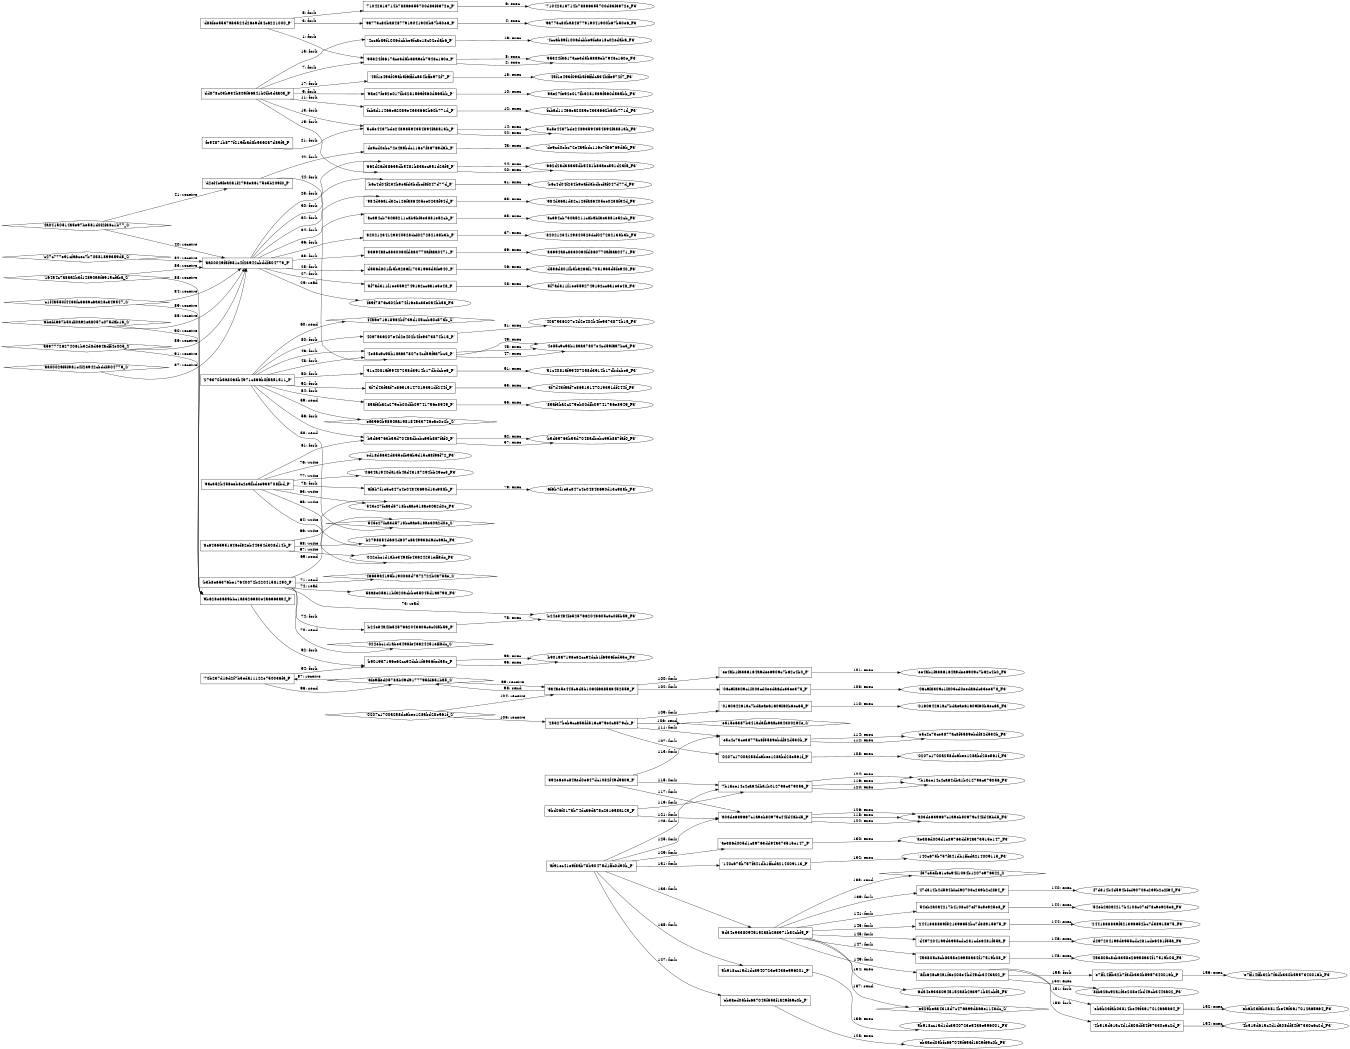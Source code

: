 digraph "D:\Learning\Paper\apt\基于CTI的攻击预警\Dataset\攻击图\ASGfromALLCTI\Online and Offline Threats Endanger Payment Card Data.dot" {
rankdir="LR"
size="9"
fixedsize="false"
splines="true"
nodesep=0.3
ranksep=0
fontsize=10
overlap="scalexy"
engine= "neato"
	"'d83fee5537a53524d26e9d34c6221000_P'" [node_type=Process shape=box]
	"'95324f3617ace3d5b68a9eb7943c160e_P'" [node_type=Process shape=box]
	"'d83fee5537a53524d26e9d34c6221000_P'" -> "'95324f3617ace3d5b68a9eb7943c160e_P'" [label="1: fork"]
	"'95324f3617ace3d5b68a9eb7943c160e_P'" [node_type=Process shape=box]
	"'95324f3617ace3d5b68a9eb7943c160e_F3'" [node_type=File shape=ellipse]
	"'95324f3617ace3d5b68a9eb7943c160e_P'" -> "'95324f3617ace3d5b68a9eb7943c160e_F3'" [label="2: exec"]
	"'d83fee5537a53524d26e9d34c6221000_P'" [node_type=Process shape=box]
	"'9a773c80ba84877919041900b67b50e6_P'" [node_type=Process shape=box]
	"'d83fee5537a53524d26e9d34c6221000_P'" -> "'9a773c80ba84877919041900b67b50e6_P'" [label="3: fork"]
	"'9a773c80ba84877919041900b67b50e6_P'" [node_type=Process shape=box]
	"'9a773c80ba84877919041900b67b50e6_F3'" [node_type=File shape=ellipse]
	"'9a773c80ba84877919041900b67b50e6_P'" -> "'9a773c80ba84877919041900b67b50e6_F3'" [label="4: exec"]
	"'d83fee5537a53524d26e9d34c6221000_P'" [node_type=Process shape=box]
	"'71042313714b788a6355700d83f3672e_P'" [node_type=Process shape=box]
	"'d83fee5537a53524d26e9d34c6221000_P'" -> "'71042313714b788a6355700d83f3672e_P'" [label="5: fork"]
	"'71042313714b788a6355700d83f3672e_P'" [node_type=Process shape=box]
	"'71042313714b788a6355700d83f3672e_F3'" [node_type=File shape=ellipse]
	"'71042313714b788a6355700d83f3672e_P'" -> "'71042313714b788a6355700d83f3672e_F3'" [label="6: exec"]
	"'dd878c03b934b809f66a41b0fb3daa0a_P'" [node_type=Process shape=box]
	"'95324f3617ace3d5b68a9eb7943c160e_P'" [node_type=Process shape=box]
	"'dd878c03b934b809f66a41b0fb3daa0a_P'" -> "'95324f3617ace3d5b68a9eb7943c160e_P'" [label="7: fork"]
	"'95324f3617ace3d5b68a9eb7943c160e_P'" [node_type=Process shape=box]
	"'95324f3617ace3d5b68a9eb7943c160e_F3'" [node_type=File shape=ellipse]
	"'95324f3617ace3d5b68a9eb7943c160e_P'" -> "'95324f3617ace3d5b68a9eb7943c160e_F3'" [label="8: exec"]
	"'dd878c03b934b809f66a41b0fb3daa0a_P'" [node_type=Process shape=box]
	"'9ae27fe92e017fb3281569f560d565bb_P'" [node_type=Process shape=box]
	"'dd878c03b934b809f66a41b0fb3daa0a_P'" -> "'9ae27fe92e017fb3281569f560d565bb_P'" [label="9: fork"]
	"'9ae27fe92e017fb3281569f560d565bb_P'" [node_type=Process shape=box]
	"'9ae27fe92e017fb3281569f560d565bb_F3'" [node_type=File shape=ellipse]
	"'9ae27fe92e017fb3281569f560d565bb_P'" -> "'9ae27fe92e017fb3281569f560d565bb_F3'" [label="10: exec"]
	"'dd878c03b934b809f66a41b0fb3daa0a_P'" [node_type=Process shape=box]
	"'fcbad11466ea2089e4333662b60b771d_P'" [node_type=Process shape=box]
	"'dd878c03b934b809f66a41b0fb3daa0a_P'" -> "'fcbad11466ea2089e4333662b60b771d_P'" [label="11: fork"]
	"'fcbad11466ea2089e4333662b60b771d_P'" [node_type=Process shape=box]
	"'fcbad11466ea2089e4333662b60b771d_F3'" [node_type=File shape=ellipse]
	"'fcbad11466ea2089e4333662b60b771d_P'" -> "'fcbad11466ea2089e4333662b60b771d_F3'" [label="12: exec"]
	"'dd878c03b934b809f66a41b0fb3daa0a_P'" [node_type=Process shape=box]
	"'5c5e4437bde24893594354894fa8813b_P'" [node_type=Process shape=box]
	"'dd878c03b934b809f66a41b0fb3daa0a_P'" -> "'5c5e4437bde24893594354894fa8813b_P'" [label="13: fork"]
	"'5c5e4437bde24893594354894fa8813b_P'" [node_type=Process shape=box]
	"'5c5e4437bde24893594354894fa8813b_F3'" [node_type=File shape=ellipse]
	"'5c5e4437bde24893594354894fa8813b_P'" -> "'5c5e4437bde24893594354894fa8813b_F3'" [label="14: exec"]
	"'dd878c03b934b809f66a41b0fb3daa0a_P'" [node_type=Process shape=box]
	"'4cc6b89f1006dcbbe9fcae18c02edab6_P'" [node_type=Process shape=box]
	"'dd878c03b934b809f66a41b0fb3daa0a_P'" -> "'4cc6b89f1006dcbbe9fcae18c02edab6_P'" [label="15: fork"]
	"'4cc6b89f1006dcbbe9fcae18c02edab6_P'" [node_type=Process shape=box]
	"'4cc6b89f1006dcbbe9fcae18c02edab6_F3'" [node_type=File shape=ellipse]
	"'4cc6b89f1006dcbbe9fcae18c02edab6_P'" -> "'4cc6b89f1006dcbbe9fcae18c02edab6_F3'" [label="16: exec"]
	"'dd878c03b934b809f66a41b0fb3daa0a_P'" [node_type=Process shape=box]
	"'45f1e493f09ab5f6ffdc534bffe972f7_P'" [node_type=Process shape=box]
	"'dd878c03b934b809f66a41b0fb3daa0a_P'" -> "'45f1e493f09ab5f6ffdc534bffe972f7_P'" [label="17: fork"]
	"'45f1e493f09ab5f6ffdc534bffe972f7_P'" [node_type=Process shape=box]
	"'45f1e493f09ab5f6ffdc534bffe972f7_F3'" [node_type=File shape=ellipse]
	"'45f1e493f09ab5f6ffdc534bffe972f7_P'" -> "'45f1e493f09ab5f6ffdc534bffe972f7_F3'" [label="18: exec"]
	"'dd878c03b934b809f66a41b0fb3daa0a_P'" [node_type=Process shape=box]
	"'662d2ad38635db5481b83aec551d23f5_P'" [node_type=Process shape=box]
	"'dd878c03b934b809f66a41b0fb3daa0a_P'" -> "'662d2ad38635db5481b83aec551d23f5_P'" [label="19: fork"]
	"'662d2ad38635db5481b83aec551d23f5_P'" [node_type=Process shape=box]
	"'662d2ad38635db5481b83aec551d23f5_F3'" [node_type=File shape=ellipse]
	"'662d2ad38635db5481b83aec551d23f5_P'" -> "'662d2ad38635db5481b83aec551d23f5_F3'" [label="20: exec"]
	"'fe94871b877f219fbad8b5362a7d89f5_P'" [node_type=Process shape=box]
	"'5c5e4437bde24893594354894fa8813b_P'" [node_type=Process shape=box]
	"'fe94871b877f219fbad8b5362a7d89f5_P'" -> "'5c5e4437bde24893594354894fa8813b_P'" [label="21: fork"]
	"'5c5e4437bde24893594354894fa8813b_P'" [node_type=Process shape=box]
	"'5c5e4437bde24893594354894fa8813b_F3'" [node_type=File shape=ellipse]
	"'5c5e4437bde24893594354894fa8813b_P'" -> "'5c5e4437bde24893594354894fa8813b_F3'" [label="22: exec"]
	"'aa00029f5f981c4f23942cbddf504779_P'" [node_type=Process shape=box]
	"'662d2ad38635db5481b83aec551d23f5_P'" [node_type=Process shape=box]
	"'aa00029f5f981c4f23942cbddf504779_P'" -> "'662d2ad38635db5481b83aec551d23f5_P'" [label="23: fork"]
	"'662d2ad38635db5481b83aec551d23f5_P'" [node_type=Process shape=box]
	"'662d2ad38635db5481b83aec551d23f5_F3'" [node_type=File shape=ellipse]
	"'662d2ad38635db5481b83aec551d23f5_P'" -> "'662d2ad38635db5481b83aec551d23f5_F3'" [label="24: exec"]
	"'aa00029f5f981c4f23942cbddf504779_P'" [node_type=Process shape=box]
	"'d556d801fb5ba266f17051965d5fe940_P'" [node_type=Process shape=box]
	"'aa00029f5f981c4f23942cbddf504779_P'" -> "'d556d801fb5ba266f17051965d5fe940_P'" [label="25: fork"]
	"'d556d801fb5ba266f17051965d5fe940_P'" [node_type=Process shape=box]
	"'d556d801fb5ba266f17051965d5fe940_F3'" [node_type=File shape=ellipse]
	"'d556d801fb5ba266f17051965d5fe940_P'" -> "'d556d801fb5ba266f17051965d5fe940_F3'" [label="26: exec"]
	"'aa00029f5f981c4f23942cbddf504779_P'" [node_type=Process shape=box]
	"'5f7ad311f1ee5592749162cc6a1e3e48_P'" [node_type=Process shape=box]
	"'aa00029f5f981c4f23942cbddf504779_P'" -> "'5f7ad311f1ee5592749162cc6a1e3e48_P'" [label="27: fork"]
	"'5f7ad311f1ee5592749162cc6a1e3e48_P'" [node_type=Process shape=box]
	"'5f7ad311f1ee5592749162cc6a1e3e48_F3'" [node_type=File shape=ellipse]
	"'5f7ad311f1ee5592749162cc6a1e3e48_P'" -> "'5f7ad311f1ee5592749162cc6a1e3e48_F3'" [label="28: exec"]
	"'f39f7876c302b374f16e8c33e0a4bb5a_F3'" [node_type=file shape=ellipse]
	"'aa00029f5f981c4f23942cbddf504779_P'" [node_type=Process shape=box]
	"'aa00029f5f981c4f23942cbddf504779_P'" -> "'f39f7876c302b374f16e8c33e0a4bb5a_F3'" [label="29: read"]
	"'aa00029f5f981c4f23942cbddf504779_P'" [node_type=Process shape=box]
	"'b6c4d04f234b9eafd3bdbcf8f047d77d_P'" [node_type=Process shape=box]
	"'aa00029f5f981c4f23942cbddf504779_P'" -> "'b6c4d04f234b9eafd3bdbcf8f047d77d_P'" [label="30: fork"]
	"'b6c4d04f234b9eafd3bdbcf8f047d77d_P'" [node_type=Process shape=box]
	"'b6c4d04f234b9eafd3bdbcf8f047d77d_F3'" [node_type=File shape=ellipse]
	"'b6c4d04f234b9eafd3bdbcf8f047d77d_P'" -> "'b6c4d04f234b9eafd3bdbcf8f047d77d_F3'" [label="31: exec"]
	"'aa00029f5f981c4f23942cbddf504779_P'" [node_type=Process shape=box]
	"'984d36a1d32c126fa86405ee0238f94d_P'" [node_type=Process shape=box]
	"'aa00029f5f981c4f23942cbddf504779_P'" -> "'984d36a1d32c126fa86405ee0238f94d_P'" [label="32: fork"]
	"'984d36a1d32c126fa86405ee0238f94d_P'" [node_type=Process shape=box]
	"'984d36a1d32c126fa86405ee0238f94d_F3'" [node_type=File shape=ellipse]
	"'984d36a1d32c126fa86405ee0238f94d_P'" -> "'984d36a1d32c126fa86405ee0238f94d_F3'" [label="33: exec"]
	"'aa00029f5f981c4f23942cbddf504779_P'" [node_type=Process shape=box]
	"'8c394cb730a5211c8b9bf3e3881e52cb_P'" [node_type=Process shape=box]
	"'aa00029f5f981c4f23942cbddf504779_P'" -> "'8c394cb730a5211c8b9bf3e3881e52cb_P'" [label="34: fork"]
	"'8c394cb730a5211c8b9bf3e3881e52cb_P'" [node_type=Process shape=box]
	"'8c394cb730a5211c8b9bf3e3881e52cb_F3'" [node_type=File shape=ellipse]
	"'8c394cb730a5211c8b9bf3e3881e52cb_P'" -> "'8c394cb730a5211c8b9bf3e3881e52cb_F3'" [label="35: exec"]
	"'aa00029f5f981c4f23942cbddf504779_P'" [node_type=Process shape=box]
	"'82021234129840528dcf027282138b3b_P'" [node_type=Process shape=box]
	"'aa00029f5f981c4f23942cbddf504779_P'" -> "'82021234129840528dcf027282138b3b_P'" [label="36: fork"]
	"'82021234129840528dcf027282138b3b_P'" [node_type=Process shape=box]
	"'82021234129840528dcf027282138b3b_F3'" [node_type=File shape=ellipse]
	"'82021234129840528dcf027282138b3b_P'" -> "'82021234129840528dcf027282138b3b_F3'" [label="37: exec"]
	"'aa00029f5f981c4f23942cbddf504779_P'" [node_type=Process shape=box]
	"'83694a8c8830060fd860770afaaa0471_P'" [node_type=Process shape=box]
	"'aa00029f5f981c4f23942cbddf504779_P'" -> "'83694a8c8830060fd860770afaaa0471_P'" [label="38: fork"]
	"'83694a8c8830060fd860770afaaa0471_P'" [node_type=Process shape=box]
	"'83694a8c8830060fd860770afaaa0471_F3'" [node_type=File shape=ellipse]
	"'83694a8c8830060fd860770afaaa0471_P'" -> "'83694a8c8830060fd860770afaaa0471_F3'" [label="39: exec"]
	"'aa00029f5f981c4f23942cbddf504779_P'" [node_type=Process shape=box]
	"'4a04150514a5e97be581d0f2f38c1b77_S'" [node_type=Socket shape=diamond]
	"'4a04150514a5e97be581d0f2f38c1b77_S'" -> "'aa00029f5f981c4f23942cbddf504779_P'" [label="40: receive"]
	"'d2ef4c9fea081f2798e86175e5b209f0_P'" [node_type=Process shape=box]
	"'4a04150514a5e97be581d0f2f38c1b77_S'" [node_type=Socket shape=diamond]
	"'4a04150514a5e97be581d0f2f38c1b77_S'" -> "'d2ef4c9fea081f2798e86175e5b209f0_P'" [label="41: receive"]
	"'d2ef4c9fea081f2798e86175e5b209f0_P'" [node_type=Process shape=box]
	"'de9cd0ebc72e4a9bdc116e7f86769d6b_P'" [node_type=Process shape=box]
	"'d2ef4c9fea081f2798e86175e5b209f0_P'" -> "'de9cd0ebc72e4a9bdc116e7f86769d6b_P'" [label="42: fork"]
	"'de9cd0ebc72e4a9bdc116e7f86769d6b_P'" [node_type=Process shape=box]
	"'de9cd0ebc72e4a9bdc116e7f86769d6b_F3'" [node_type=File shape=ellipse]
	"'de9cd0ebc72e4a9bdc116e7f86769d6b_P'" -> "'de9cd0ebc72e4a9bdc116e7f86769d6b_F3'" [label="43: exec"]
	"'d2ef4c9fea081f2798e86175e5b209f0_P'" [node_type=Process shape=box]
	"'4e85c9c98b18aa37807e4cd59faa7bc3_P'" [node_type=Process shape=box]
	"'d2ef4c9fea081f2798e86175e5b209f0_P'" -> "'4e85c9c98b18aa37807e4cd59faa7bc3_P'" [label="44: fork"]
	"'4e85c9c98b18aa37807e4cd59faa7bc3_P'" [node_type=Process shape=box]
	"'4e85c9c98b18aa37807e4cd59faa7bc3_F3'" [node_type=File shape=ellipse]
	"'4e85c9c98b18aa37807e4cd59faa7bc3_P'" -> "'4e85c9c98b18aa37807e4cd59faa7bc3_F3'" [label="45: exec"]
	"'279370b5a8068b4971c866b0f5a51511_P'" [node_type=Process shape=box]
	"'4e85c9c98b18aa37807e4cd59faa7bc3_P'" [node_type=Process shape=box]
	"'279370b5a8068b4971c866b0f5a51511_P'" -> "'4e85c9c98b18aa37807e4cd59faa7bc3_P'" [label="46: fork"]
	"'4e85c9c98b18aa37807e4cd59faa7bc3_P'" [node_type=Process shape=box]
	"'4e85c9c98b18aa37807e4cd59faa7bc3_F3'" [node_type=File shape=ellipse]
	"'4e85c9c98b18aa37807e4cd59faa7bc3_P'" -> "'4e85c9c98b18aa37807e4cd59faa7bc3_F3'" [label="47: exec"]
	"'279370b5a8068b4971c866b0f5a51511_P'" [node_type=Process shape=box]
	"'4e85c9c98b18aa37807e4cd59faa7bc3_P'" [node_type=Process shape=box]
	"'279370b5a8068b4971c866b0f5a51511_P'" -> "'4e85c9c98b18aa37807e4cd59faa7bc3_P'" [label="48: fork"]
	"'4e85c9c98b18aa37807e4cd59faa7bc3_P'" [node_type=Process shape=box]
	"'4e85c9c98b18aa37807e4cd59faa7bc3_F3'" [node_type=File shape=ellipse]
	"'4e85c9c98b18aa37807e4cd59faa7bc3_P'" -> "'4e85c9c98b18aa37807e4cd59faa7bc3_F3'" [label="49: exec"]
	"'279370b5a8068b4971c866b0f5a51511_P'" [node_type=Process shape=box]
	"'51c4081af99407258d3914b17dbdcbe6_P'" [node_type=Process shape=box]
	"'279370b5a8068b4971c866b0f5a51511_P'" -> "'51c4081af99407258d3914b17dbdcbe6_P'" [label="50: fork"]
	"'51c4081af99407258d3914b17dbdcbe6_P'" [node_type=Process shape=box]
	"'51c4081af99407258d3914b17dbdcbe6_F3'" [node_type=File shape=ellipse]
	"'51c4081af99407258d3914b17dbdcbe6_P'" -> "'51c4081af99407258d3914b17dbdcbe6_F3'" [label="51: exec"]
	"'279370b5a8068b4971c866b0f5a51511_P'" [node_type=Process shape=box]
	"'3f7d43f5af7e86515147019391df244f_P'" [node_type=Process shape=box]
	"'279370b5a8068b4971c866b0f5a51511_P'" -> "'3f7d43f5af7e86515147019391df244f_P'" [label="52: fork"]
	"'3f7d43f5af7e86515147019391df244f_P'" [node_type=Process shape=box]
	"'3f7d43f5af7e86515147019391df244f_F3'" [node_type=File shape=ellipse]
	"'3f7d43f5af7e86515147019391df244f_P'" -> "'3f7d43f5af7e86515147019391df244f_F3'" [label="53: exec"]
	"'279370b5a8068b4971c866b0f5a51511_P'" [node_type=Process shape=box]
	"'85af3ba2c279eb00dfb09741756e8949_P'" [node_type=Process shape=box]
	"'279370b5a8068b4971c866b0f5a51511_P'" -> "'85af3ba2c279eb00dfb09741756e8949_P'" [label="54: fork"]
	"'85af3ba2c279eb00dfb09741756e8949_P'" [node_type=Process shape=box]
	"'85af3ba2c279eb00dfb09741756e8949_F3'" [node_type=File shape=ellipse]
	"'85af3ba2c279eb00dfb09741756e8949_P'" -> "'85af3ba2c279eb00dfb09741756e8949_F3'" [label="55: exec"]
	"'279370b5a8068b4971c866b0f5a51511_P'" [node_type=Process shape=box]
	"'b5d65763b55d7048adbebc99b8a7faf0_P'" [node_type=Process shape=box]
	"'279370b5a8068b4971c866b0f5a51511_P'" -> "'b5d65763b55d7048adbebc99b8a7faf0_P'" [label="56: fork"]
	"'b5d65763b55d7048adbebc99b8a7faf0_P'" [node_type=Process shape=box]
	"'b5d65763b55d7048adbebc99b8a7faf0_F3'" [node_type=File shape=ellipse]
	"'b5d65763b55d7048adbebc99b8a7faf0_P'" -> "'b5d65763b55d7048adbebc99b8a7faf0_F3'" [label="57: exec"]
	"'543e27fca3d5718bcaae518ae30a2d0e_S'" [node_type=Socket shape=diamond]
	"'279370b5a8068b4971c866b0f5a51511_P'" [node_type=Process shape=box]
	"'279370b5a8068b4971c866b0f5a51511_P'" -> "'543e27fca3d5718bcaae518ae30a2d0e_S'" [label="58: send"]
	"'ea3960b9850aa198184533746eae0e2b_S'" [node_type=Socket shape=diamond]
	"'279370b5a8068b4971c866b0f5a51511_P'" [node_type=Process shape=box]
	"'279370b5a8068b4971c866b0f5a51511_P'" -> "'ea3960b9850aa198184533746eae0e2b_S'" [label="59: send"]
	"'f4a6e71618962bf739d105ccb60c573b_S'" [node_type=Socket shape=diamond]
	"'279370b5a8068b4971c866b0f5a51511_P'" [node_type=Process shape=box]
	"'279370b5a8068b4971c866b0f5a51511_P'" -> "'f4a6e71618962bf739d105ccb60c573b_S'" [label="60: send"]
	"'9ac352b456eeb8c2e9fbdee933708fbd_P'" [node_type=Process shape=box]
	"'b5d65763b55d7048adbebc99b8a7faf0_P'" [node_type=Process shape=box]
	"'9ac352b456eeb8c2e9fbdee933708fbd_P'" -> "'b5d65763b55d7048adbebc99b8a7faf0_P'" [label="61: fork"]
	"'b5d65763b55d7048adbebc99b8a7faf0_P'" [node_type=Process shape=box]
	"'b5d65763b55d7048adbebc99b8a7faf0_F3'" [node_type=File shape=ellipse]
	"'b5d65763b55d7048adbebc99b8a7faf0_P'" -> "'b5d65763b55d7048adbebc99b8a7faf0_F3'" [label="62: exec"]
	"'543e27fca3d5718bcaae518ae30a2d0e_F3'" [node_type=file shape=ellipse]
	"'9ac352b456eeb8c2e9fbdee933708fbd_P'" [node_type=Process shape=box]
	"'9ac352b456eeb8c2e9fbdee933708fbd_P'" -> "'543e27fca3d5718bcaae518ae30a2d0e_F3'" [label="63: write"]
	"'022ebc1d1abe3498fe43624251eff8dc_F3'" [node_type=file shape=ellipse]
	"'9ac352b456eeb8c2e9fbdee933708fbd_P'" [node_type=Process shape=box]
	"'9ac352b456eeb8c2e9fbdee933708fbd_P'" -> "'022ebc1d1abe3498fe43624251eff8dc_F3'" [label="64: write"]
	"'b2798854d664d607c8a49938d9dc89fc_F3'" [node_type=file shape=ellipse]
	"'9ac352b456eeb8c2e9fbdee933708fbd_P'" [node_type=Process shape=box]
	"'9ac352b456eeb8c2e9fbdee933708fbd_P'" -> "'b2798854d664d607c8a49938d9dc89fc_F3'" [label="65: write"]
	"'543e27fca3d5718bcaae518ae30a2d0e_F3'" [node_type=file shape=ellipse]
	"'8c64365951646ef82eb44654d308d14b_P'" [node_type=Process shape=box]
	"'8c64365951646ef82eb44654d308d14b_P'" -> "'543e27fca3d5718bcaae518ae30a2d0e_F3'" [label="66: write"]
	"'022ebc1d1abe3498fe43624251eff8dc_F3'" [node_type=file shape=ellipse]
	"'8c64365951646ef82eb44654d308d14b_P'" [node_type=Process shape=box]
	"'8c64365951646ef82eb44654d308d14b_P'" -> "'022ebc1d1abe3498fe43624251eff8dc_F3'" [label="67: write"]
	"'b2798854d664d607c8a49938d9dc89fc_F3'" [node_type=file shape=ellipse]
	"'8c64365951646ef82eb44654d308d14b_P'" [node_type=Process shape=box]
	"'8c64365951646ef82eb44654d308d14b_P'" -> "'b2798854d664d607c8a49938d9dc89fc_F3'" [label="68: write"]
	"'543e27fca3d5718bcaae518ae30a2d0e_S'" [node_type=Socket shape=diamond]
	"'b3b8e65376be17640072b22041581290_P'" [node_type=Process shape=box]
	"'b3b8e65376be17640072b22041581290_P'" -> "'543e27fca3d5718bcaae518ae30a2d0e_S'" [label="69: send"]
	"'022ebc1d1abe3498fe43624251eff8dc_S'" [node_type=Socket shape=diamond]
	"'b3b8e65376be17640072b22041581290_P'" [node_type=Process shape=box]
	"'b3b8e65376be17640072b22041581290_P'" -> "'022ebc1d1abe3498fe43624251eff8dc_S'" [label="70: send"]
	"'46639a4195b190038d7a72722b0a73ae_S'" [node_type=Socket shape=diamond]
	"'b3b8e65376be17640072b22041581290_P'" [node_type=Process shape=box]
	"'b3b8e65376be17640072b22041581290_P'" -> "'46639a4195b190038d7a72722b0a73ae_S'" [label="71: send"]
	"'58a8e05611bf3203cbbe35045d16a798_F3'" [node_type=file shape=ellipse]
	"'b3b8e65376be17640072b22041581290_P'" [node_type=Process shape=box]
	"'b3b8e65376be17640072b22041581290_P'" -> "'58a8e05611bf3203cbbe35045d16a798_F3'" [label="72: read"]
	"'b24e84a4fe5257662043605c3c0f5b59_F3'" [node_type=file shape=ellipse]
	"'b3b8e65376be17640072b22041581290_P'" [node_type=Process shape=box]
	"'b3b8e65376be17640072b22041581290_P'" -> "'b24e84a4fe5257662043605c3c0f5b59_F3'" [label="73: read"]
	"'b3b8e65376be17640072b22041581290_P'" [node_type=Process shape=box]
	"'b24e84a4fe5257662043605c3c0f5b59_P'" [node_type=Process shape=box]
	"'b3b8e65376be17640072b22041581290_P'" -> "'b24e84a4fe5257662043605c3c0f5b59_P'" [label="74: fork"]
	"'b24e84a4fe5257662043605c3c0f5b59_P'" [node_type=Process shape=box]
	"'b24e84a4fe5257662043605c3c0f5b59_F3'" [node_type=File shape=ellipse]
	"'b24e84a4fe5257662043605c3c0f5b59_P'" -> "'b24e84a4fe5257662043605c3c0f5b59_F3'" [label="75: exec"]
	"'ed18d5632d355efb96b9d15c68f96f72_F3'" [node_type=file shape=ellipse]
	"'9ac352b456eeb8c2e9fbdee933708fbd_P'" [node_type=Process shape=box]
	"'9ac352b456eeb8c2e9fbdee933708fbd_P'" -> "'ed18d5632d355efb96b9d15c68f96f72_F3'" [label="76: write"]
	"'0634a1940da13b4ad43187294bb29ec3_F3'" [node_type=file shape=ellipse]
	"'9ac352b456eeb8c2e9fbdee933708fbd_P'" [node_type=Process shape=box]
	"'9ac352b456eeb8c2e9fbdee933708fbd_P'" -> "'0634a1940da13b4ad43187294bb29ec3_F3'" [label="77: write"]
	"'9ac352b456eeb8c2e9fbdee933708fbd_P'" [node_type=Process shape=box]
	"'6f6b7f1e5c347c4e04843690d13c988b_P'" [node_type=Process shape=box]
	"'9ac352b456eeb8c2e9fbdee933708fbd_P'" -> "'6f6b7f1e5c347c4e04843690d13c988b_P'" [label="78: fork"]
	"'6f6b7f1e5c347c4e04843690d13c988b_P'" [node_type=Process shape=box]
	"'6f6b7f1e5c347c4e04843690d13c988b_F3'" [node_type=File shape=ellipse]
	"'6f6b7f1e5c347c4e04843690d13c988b_P'" -> "'6f6b7f1e5c347c4e04843690d13c988b_F3'" [label="79: exec"]
	"'279370b5a8068b4971c866b0f5a51511_P'" [node_type=Process shape=box]
	"'40a7536207e4d2e402b4fe9373874b15_P'" [node_type=Process shape=box]
	"'279370b5a8068b4971c866b0f5a51511_P'" -> "'40a7536207e4d2e402b4fe9373874b15_P'" [label="80: fork"]
	"'40a7536207e4d2e402b4fe9373874b15_P'" [node_type=Process shape=box]
	"'40a7536207e4d2e402b4fe9373874b15_F3'" [node_type=File shape=ellipse]
	"'40a7536207e4d2e402b4fe9373874b15_P'" -> "'40a7536207e4d2e402b4fe9373874b15_F3'" [label="81: exec"]
	"'aa00029f5f981c4f23942cbddf504779_P'" [node_type=Process shape=box]
	"'c27c777e91cfa6cec7b70581899359d5_S'" [node_type=Socket shape=diamond]
	"'c27c777e91cfa6cec7b70581899359d5_S'" -> "'aa00029f5f981c4f23942cbddf504779_P'" [label="82: receive"]
	"'aa00029f5f981c4f23942cbddf504779_P'" [node_type=Process shape=box]
	"'16454c7a8aa2b3f14890a9f6915cfaba_S'" [node_type=Socket shape=diamond]
	"'16454c7a8aa2b3f14890a9f6915cfaba_S'" -> "'aa00029f5f981c4f23942cbddf504779_P'" [label="83: receive"]
	"'aa00029f5f981c4f23942cbddf504779_P'" [node_type=Process shape=box]
	"'c1f4a550f4433fc3689c6a328ca49547_S'" [node_type=Socket shape=diamond]
	"'c1f4a550f4433fc3689c6a328ca49547_S'" -> "'aa00029f5f981c4f23942cbddf504779_P'" [label="84: receive"]
	"'aa00029f5f981c4f23942cbddf504779_P'" [node_type=Process shape=box]
	"'6befd667b50df0a92ea8057c075dab16_S'" [node_type=Socket shape=diamond]
	"'6befd667b50df0a92ea8057c075dab16_S'" -> "'aa00029f5f981c4f23942cbddf504779_P'" [label="85: receive"]
	"'aa00029f5f981c4f23942cbddf504779_P'" [node_type=Process shape=box]
	"'a5977726274061b32d8d664adff4e005_S'" [node_type=Socket shape=diamond]
	"'a5977726274061b32d8d664adff4e005_S'" -> "'aa00029f5f981c4f23942cbddf504779_P'" [label="86: receive"]
	"'aa00029f5f981c4f23942cbddf504779_P'" [node_type=Process shape=box]
	"'aa00029f5f981c4f23942cbddf504779_S'" [node_type=Socket shape=diamond]
	"'aa00029f5f981c4f23942cbddf504779_S'" -> "'aa00029f5f981c4f23942cbddf504779_P'" [label="87: receive"]
	"'9b628e8689bbc1a8326680e4a6663aa4_P'" [node_type=Process shape=box]
	"'16454c7a8aa2b3f14890a9f6915cfaba_S'" [node_type=Socket shape=diamond]
	"'16454c7a8aa2b3f14890a9f6915cfaba_S'" -> "'9b628e8689bbc1a8326680e4a6663aa4_P'" [label="88: receive"]
	"'9b628e8689bbc1a8326680e4a6663aa4_P'" [node_type=Process shape=box]
	"'c1f4a550f4433fc3689c6a328ca49547_S'" [node_type=Socket shape=diamond]
	"'c1f4a550f4433fc3689c6a328ca49547_S'" -> "'9b628e8689bbc1a8326680e4a6663aa4_P'" [label="89: receive"]
	"'9b628e8689bbc1a8326680e4a6663aa4_P'" [node_type=Process shape=box]
	"'6befd667b50df0a92ea8057c075dab16_S'" [node_type=Socket shape=diamond]
	"'6befd667b50df0a92ea8057c075dab16_S'" -> "'9b628e8689bbc1a8326680e4a6663aa4_P'" [label="90: receive"]
	"'9b628e8689bbc1a8326680e4a6663aa4_P'" [node_type=Process shape=box]
	"'a5977726274061b32d8d664adff4e005_S'" [node_type=Socket shape=diamond]
	"'a5977726274061b32d8d664adff4e005_S'" -> "'9b628e8689bbc1a8326680e4a6663aa4_P'" [label="91: receive"]
	"'9b628e8689bbc1a8326680e4a6663aa4_P'" [node_type=Process shape=box]
	"'b9019a7196e62cc94dcb1f6936fed55e_P'" [node_type=Process shape=box]
	"'9b628e8689bbc1a8326680e4a6663aa4_P'" -> "'b9019a7196e62cc94dcb1f6936fed55e_P'" [label="92: fork"]
	"'b9019a7196e62cc94dcb1f6936fed55e_P'" [node_type=Process shape=box]
	"'b9019a7196e62cc94dcb1f6936fed55e_F3'" [node_type=File shape=ellipse]
	"'b9019a7196e62cc94dcb1f6936fed55e_P'" -> "'b9019a7196e62cc94dcb1f6936fed55e_F3'" [label="93: exec"]
	"'70b237d16d2f7b5eda11122e750036f3_P'" [node_type=Process shape=box]
	"'b9019a7196e62cc94dcb1f6936fed55e_P'" [node_type=Process shape=box]
	"'70b237d16d2f7b5eda11122e750036f3_P'" -> "'b9019a7196e62cc94dcb1f6936fed55e_P'" [label="94: fork"]
	"'b9019a7196e62cc94dcb1f6936fed55e_P'" [node_type=Process shape=box]
	"'b9019a7196e62cc94dcb1f6936fed55e_F3'" [node_type=File shape=ellipse]
	"'b9019a7196e62cc94dcb1f6936fed55e_P'" -> "'b9019a7196e62cc94dcb1f6936fed55e_F3'" [label="95: exec"]
	"'6fe9ffed05788b09d9177795fd651ba5_S'" [node_type=Socket shape=diamond]
	"'70b237d16d2f7b5eda11122e750036f3_P'" [node_type=Process shape=box]
	"'70b237d16d2f7b5eda11122e750036f3_P'" -> "'6fe9ffed05788b09d9177795fd651ba5_S'" [label="96: send"]
	"'6fe9ffed05788b09d9177795fd651ba5_S'" -> "'70b237d16d2f7b5eda11122e750036f3_P'" [label="97: receive"]
	"'6fe9ffed05788b09d9177795fd651ba5_S'" [node_type=Socket shape=diamond]
	"'9a4ae5e445c6d8b1060f6a85a6452559_P'" [node_type=Process shape=box]
	"'9a4ae5e445c6d8b1060f6a85a6452559_P'" -> "'6fe9ffed05788b09d9177795fd651ba5_S'" [label="98: send"]
	"'6fe9ffed05788b09d9177795fd651ba5_S'" -> "'9a4ae5e445c6d8b1060f6a85a6452559_P'" [label="99: receive"]
	"'9a4ae5e445c6d8b1060f6a85a6452559_P'" [node_type=Process shape=box]
	"'ee4ab1fa366164a9dee6909c7b62c4b0_P'" [node_type=Process shape=box]
	"'9a4ae5e445c6d8b1060f6a85a6452559_P'" -> "'ee4ab1fa366164a9dee6909c7b62c4b0_P'" [label="100: fork"]
	"'ee4ab1fa366164a9dee6909c7b62c4b0_P'" [node_type=Process shape=box]
	"'ee4ab1fa366164a9dee6909c7b62c4b0_F3'" [node_type=File shape=ellipse]
	"'ee4ab1fa366164a9dee6909c7b62c4b0_P'" -> "'ee4ab1fa366164a9dee6909c7b62c4b0_F3'" [label="101: exec"]
	"'9a4ae5e445c6d8b1060f6a85a6452559_P'" [node_type=Process shape=box]
	"'06c9f8309c1f003cd0eeda6dc33ee378_P'" [node_type=Process shape=box]
	"'9a4ae5e445c6d8b1060f6a85a6452559_P'" -> "'06c9f8309c1f003cd0eeda6dc33ee378_P'" [label="102: fork"]
	"'06c9f8309c1f003cd0eeda6dc33ee378_P'" [node_type=Process shape=box]
	"'06c9f8309c1f003cd0eeda6dc33ee378_F3'" [node_type=File shape=ellipse]
	"'06c9f8309c1f003cd0eeda6dc33ee378_P'" -> "'06c9f8309c1f003cd0eeda6dc33ee378_F3'" [label="103: exec"]
	"'9a4ae5e445c6d8b1060f6a85a6452559_P'" [node_type=Process shape=box]
	"'0207c1700a258dc6bee128abd28e561f_S'" [node_type=Socket shape=diamond]
	"'0207c1700a258dc6bee128abd28e561f_S'" -> "'9a4ae5e445c6d8b1060f6a85a6452559_P'" [label="104: receive"]
	"'25327beb9cca53fd516c679e0ca579cb_P'" [node_type=Process shape=box]
	"'0207c1700a258dc6bee128abd28e561f_S'" [node_type=Socket shape=diamond]
	"'0207c1700a258dc6bee128abd28e561f_S'" -> "'25327beb9cca53fd516c679e0ca579cb_P'" [label="105: receive"]
	"'e315e6887b341ad3fb9aac3a4300264e_S'" [node_type=Socket shape=diamond]
	"'25327beb9cca53fd516c679e0ca579cb_P'" [node_type=Process shape=box]
	"'25327beb9cca53fd516c679e0ca579cb_P'" -> "'e315e6887b341ad3fb9aac3a4300264e_S'" [label="106: send"]
	"'25327beb9cca53fd516c679e0ca579cb_P'" [node_type=Process shape=box]
	"'0207c1700a258dc6bee128abd28e561f_P'" [node_type=Process shape=box]
	"'25327beb9cca53fd516c679e0ca579cb_P'" -> "'0207c1700a258dc6bee128abd28e561f_P'" [label="107: fork"]
	"'0207c1700a258dc6bee128abd28e561f_P'" [node_type=Process shape=box]
	"'0207c1700a258dc6bee128abd28e561f_F3'" [node_type=File shape=ellipse]
	"'0207c1700a258dc6bee128abd28e561f_P'" -> "'0207c1700a258dc6bee128abd28e561f_F3'" [label="108: exec"]
	"'25327beb9cca53fd516c679e0ca579cb_P'" [node_type=Process shape=box]
	"'016064261ac7bdaeae61609f60b6ec65_P'" [node_type=Process shape=box]
	"'25327beb9cca53fd516c679e0ca579cb_P'" -> "'016064261ac7bdaeae61609f60b6ec65_P'" [label="109: fork"]
	"'016064261ac7bdaeae61609f60b6ec65_P'" [node_type=Process shape=box]
	"'016064261ac7bdaeae61609f60b6ec65_F3'" [node_type=File shape=ellipse]
	"'016064261ac7bdaeae61609f60b6ec65_P'" -> "'016064261ac7bdaeae61609f60b6ec65_F3'" [label="110: exec"]
	"'25327beb9cca53fd516c679e0ca579cb_P'" [node_type=Process shape=box]
	"'e5c4c73ce3877ac8f5589ebdf82d530b_P'" [node_type=Process shape=box]
	"'25327beb9cca53fd516c679e0ca579cb_P'" -> "'e5c4c73ce3877ac8f5589ebdf82d530b_P'" [label="111: fork"]
	"'e5c4c73ce3877ac8f5589ebdf82d530b_P'" [node_type=Process shape=box]
	"'e5c4c73ce3877ac8f5589ebdf82d530b_F3'" [node_type=File shape=ellipse]
	"'e5c4c73ce3877ac8f5589ebdf82d530b_P'" -> "'e5c4c73ce3877ac8f5589ebdf82d530b_F3'" [label="112: exec"]
	"'392e6e0c84aed0e647dc1082f49d9a09_P'" [node_type=Process shape=box]
	"'e5c4c73ce3877ac8f5589ebdf82d530b_P'" [node_type=Process shape=box]
	"'392e6e0c84aed0e647dc1082f49d9a09_P'" -> "'e5c4c73ce3877ac8f5589ebdf82d530b_P'" [label="113: fork"]
	"'e5c4c73ce3877ac8f5589ebdf82d530b_P'" [node_type=Process shape=box]
	"'e5c4c73ce3877ac8f5589ebdf82d530b_F3'" [node_type=File shape=ellipse]
	"'e5c4c73ce3877ac8f5589ebdf82d530b_P'" -> "'e5c4c73ce3877ac8f5589ebdf82d530b_F3'" [label="114: exec"]
	"'392e6e0c84aed0e647dc1082f49d9a09_P'" [node_type=Process shape=box]
	"'7b1aee14c4ca64dba1b012796c379056_P'" [node_type=Process shape=box]
	"'392e6e0c84aed0e647dc1082f49d9a09_P'" -> "'7b1aee14c4ca64dba1b012796c379056_P'" [label="115: fork"]
	"'7b1aee14c4ca64dba1b012796c379056_P'" [node_type=Process shape=box]
	"'7b1aee14c4ca64dba1b012796c379056_F3'" [node_type=File shape=ellipse]
	"'7b1aee14c4ca64dba1b012796c379056_P'" -> "'7b1aee14c4ca64dba1b012796c379056_F3'" [label="116: exec"]
	"'392e6e0c84aed0e647dc1082f49d9a09_P'" [node_type=Process shape=box]
	"'a03de639667c1a9eb80979c44fd46bd5_P'" [node_type=Process shape=box]
	"'392e6e0c84aed0e647dc1082f49d9a09_P'" -> "'a03de639667c1a9eb80979c44fd46bd5_P'" [label="117: fork"]
	"'a03de639667c1a9eb80979c44fd46bd5_P'" [node_type=Process shape=box]
	"'a03de639667c1a9eb80979c44fd46bd5_F3'" [node_type=File shape=ellipse]
	"'a03de639667c1a9eb80979c44fd46bd5_P'" -> "'a03de639667c1a9eb80979c44fd46bd5_F3'" [label="118: exec"]
	"'9bd06f017ab74dca6da78c231658a125_P'" [node_type=Process shape=box]
	"'7b1aee14c4ca64dba1b012796c379056_P'" [node_type=Process shape=box]
	"'9bd06f017ab74dca6da78c231658a125_P'" -> "'7b1aee14c4ca64dba1b012796c379056_P'" [label="119: fork"]
	"'7b1aee14c4ca64dba1b012796c379056_P'" [node_type=Process shape=box]
	"'7b1aee14c4ca64dba1b012796c379056_F3'" [node_type=File shape=ellipse]
	"'7b1aee14c4ca64dba1b012796c379056_P'" -> "'7b1aee14c4ca64dba1b012796c379056_F3'" [label="120: exec"]
	"'9bd06f017ab74dca6da78c231658a125_P'" [node_type=Process shape=box]
	"'a03de639667c1a9eb80979c44fd46bd5_P'" [node_type=Process shape=box]
	"'9bd06f017ab74dca6da78c231658a125_P'" -> "'a03de639667c1a9eb80979c44fd46bd5_P'" [label="121: fork"]
	"'a03de639667c1a9eb80979c44fd46bd5_P'" [node_type=Process shape=box]
	"'a03de639667c1a9eb80979c44fd46bd5_F3'" [node_type=File shape=ellipse]
	"'a03de639667c1a9eb80979c44fd46bd5_P'" -> "'a03de639667c1a9eb80979c44fd46bd5_F3'" [label="122: exec"]
	"'af91ec41e9f8ab78b90475d1ffc0d90b_P'" [node_type=Process shape=box]
	"'7b1aee14c4ca64dba1b012796c379056_P'" [node_type=Process shape=box]
	"'af91ec41e9f8ab78b90475d1ffc0d90b_P'" -> "'7b1aee14c4ca64dba1b012796c379056_P'" [label="123: fork"]
	"'7b1aee14c4ca64dba1b012796c379056_P'" [node_type=Process shape=box]
	"'7b1aee14c4ca64dba1b012796c379056_F3'" [node_type=File shape=ellipse]
	"'7b1aee14c4ca64dba1b012796c379056_P'" -> "'7b1aee14c4ca64dba1b012796c379056_F3'" [label="124: exec"]
	"'af91ec41e9f8ab78b90475d1ffc0d90b_P'" [node_type=Process shape=box]
	"'a03de639667c1a9eb80979c44fd46bd5_P'" [node_type=Process shape=box]
	"'af91ec41e9f8ab78b90475d1ffc0d90b_P'" -> "'a03de639667c1a9eb80979c44fd46bd5_P'" [label="125: fork"]
	"'a03de639667c1a9eb80979c44fd46bd5_P'" [node_type=Process shape=box]
	"'a03de639667c1a9eb80979c44fd46bd5_F3'" [node_type=File shape=ellipse]
	"'a03de639667c1a9eb80979c44fd46bd5_P'" -> "'a03de639667c1a9eb80979c44fd46bd5_F3'" [label="126: exec"]
	"'af91ec41e9f8ab78b90475d1ffc0d90b_P'" [node_type=Process shape=box]
	"'eb3aed05bfc667045f653f1a29f69c0b_P'" [node_type=Process shape=box]
	"'af91ec41e9f8ab78b90475d1ffc0d90b_P'" -> "'eb3aed05bfc667045f653f1a29f69c0b_P'" [label="127: fork"]
	"'eb3aed05bfc667045f653f1a29f69c0b_P'" [node_type=Process shape=box]
	"'eb3aed05bfc667045f653f1a29f69c0b_F3'" [node_type=File shape=ellipse]
	"'eb3aed05bfc667045f653f1a29f69c0b_P'" -> "'eb3aed05bfc667045f653f1a29f69c0b_F3'" [label="128: exec"]
	"'af91ec41e9f8ab78b90475d1ffc0d90b_P'" [node_type=Process shape=box]
	"'ae386d005d1c89763dd94a373515e147_P'" [node_type=Process shape=box]
	"'af91ec41e9f8ab78b90475d1ffc0d90b_P'" -> "'ae386d005d1c89763dd94a373515e147_P'" [label="129: fork"]
	"'ae386d005d1c89763dd94a373515e147_P'" [node_type=Process shape=box]
	"'ae386d005d1c89763dd94a373515e147_F3'" [node_type=File shape=ellipse]
	"'ae386d005d1c89763dd94a373515e147_P'" -> "'ae386d005d1c89763dd94a373515e147_F3'" [label="130: exec"]
	"'af91ec41e9f8ab78b90475d1ffc0d90b_P'" [node_type=Process shape=box]
	"'140c675b757fa41db1ffcda214009113_P'" [node_type=Process shape=box]
	"'af91ec41e9f8ab78b90475d1ffc0d90b_P'" -> "'140c675b757fa41db1ffcda214009113_P'" [label="131: fork"]
	"'140c675b757fa41db1ffcda214009113_P'" [node_type=Process shape=box]
	"'140c675b757fa41db1ffcda214009113_F3'" [node_type=File shape=ellipse]
	"'140c675b757fa41db1ffcda214009113_P'" -> "'140c675b757fa41db1ffcda214009113_F3'" [label="132: exec"]
	"'af91ec41e9f8ab78b90475d1ffc0d90b_P'" [node_type=Process shape=box]
	"'6d34e93380945152a8b2a3971b82cbf5_P'" [node_type=Process shape=box]
	"'af91ec41e9f8ab78b90475d1ffc0d90b_P'" -> "'6d34e93380945152a8b2a3971b82cbf5_P'" [label="133: fork"]
	"'6d34e93380945152a8b2a3971b82cbf5_P'" [node_type=Process shape=box]
	"'6d34e93380945152a8b2a3971b82cbf5_F3'" [node_type=File shape=ellipse]
	"'6d34e93380945152a8b2a3971b82cbf5_P'" -> "'6d34e93380945152a8b2a3971b82cbf5_F3'" [label="134: exec"]
	"'af91ec41e9f8ab78b90475d1ffc0d90b_P'" [node_type=Process shape=box]
	"'5b918cc15d1dc3940723e5436e596001_P'" [node_type=Process shape=box]
	"'af91ec41e9f8ab78b90475d1ffc0d90b_P'" -> "'5b918cc15d1dc3940723e5436e596001_P'" [label="135: fork"]
	"'5b918cc15d1dc3940723e5436e596001_P'" [node_type=Process shape=box]
	"'5b918cc15d1dc3940723e5436e596001_F3'" [node_type=File shape=ellipse]
	"'5b918cc15d1dc3940723e5436e596001_P'" -> "'5b918cc15d1dc3940723e5436e596001_F3'" [label="136: exec"]
	"'e329bea34318d7c476699d866e1143dc_S'" [node_type=Socket shape=diamond]
	"'6d34e93380945152a8b2a3971b82cbf5_P'" [node_type=Process shape=box]
	"'6d34e93380945152a8b2a3971b82cbf5_P'" -> "'e329bea34318d7c476699d866e1143dc_S'" [label="137: send"]
	"'f37c3efb61c6c94f1064b1207e976322_S'" [node_type=Socket shape=diamond]
	"'6d34e93380945152a8b2a3971b82cbf5_P'" [node_type=Process shape=box]
	"'6d34e93380945152a8b2a3971b82cbf5_P'" -> "'f37c3efb61c6c94f1064b1207e976322_S'" [label="138: send"]
	"'6d34e93380945152a8b2a3971b82cbf5_P'" [node_type=Process shape=box]
	"'f7d314b4d594bfcd90703c239b2c2f64_P'" [node_type=Process shape=box]
	"'6d34e93380945152a8b2a3971b82cbf5_P'" -> "'f7d314b4d594bfcd90703c239b2c2f64_P'" [label="139: fork"]
	"'f7d314b4d594bfcd90703c239b2c2f64_P'" [node_type=Process shape=box]
	"'f7d314b4d594bfcd90703c239b2c2f64_F3'" [node_type=File shape=ellipse]
	"'f7d314b4d594bfcd90703c239b2c2f64_P'" -> "'f7d314b4d594bfcd90703c239b2c2f64_F3'" [label="140: exec"]
	"'6d34e93380945152a8b2a3971b82cbf5_P'" [node_type=Process shape=box]
	"'54eb2a0a4217b4108c07ef78c9e925e8_P'" [node_type=Process shape=box]
	"'6d34e93380945152a8b2a3971b82cbf5_P'" -> "'54eb2a0a4217b4108c07ef78c9e925e8_P'" [label="141: fork"]
	"'54eb2a0a4217b4108c07ef78c9e925e8_P'" [node_type=Process shape=box]
	"'54eb2a0a4217b4108c07ef78c9e925e8_F3'" [node_type=File shape=ellipse]
	"'54eb2a0a4217b4108c07ef78c9e925e8_P'" -> "'54eb2a0a4217b4108c07ef78c9e925e8_F3'" [label="142: exec"]
	"'6d34e93380945152a8b2a3971b82cbf5_P'" [node_type=Process shape=box]
	"'2441838839f521396652bc7d38915675_P'" [node_type=Process shape=box]
	"'6d34e93380945152a8b2a3971b82cbf5_P'" -> "'2441838839f521396652bc7d38915675_P'" [label="143: fork"]
	"'2441838839f521396652bc7d38915675_P'" [node_type=Process shape=box]
	"'2441838839f521396652bc7d38915675_F3'" [node_type=File shape=ellipse]
	"'2441838839f521396652bc7d38915675_P'" -> "'2441838839f521396652bc7d38915675_F3'" [label="144: exec"]
	"'6d34e93380945152a8b2a3971b82cbf5_P'" [node_type=Process shape=box]
	"'d497204199d3955cdc281cde6481f55a_P'" [node_type=Process shape=box]
	"'6d34e93380945152a8b2a3971b82cbf5_P'" -> "'d497204199d3955cdc281cde6481f55a_P'" [label="145: fork"]
	"'d497204199d3955cdc281cde6481f55a_P'" [node_type=Process shape=box]
	"'d497204199d3955cdc281cde6481f55a_F3'" [node_type=File shape=ellipse]
	"'d497204199d3955cdc281cde6481f55a_P'" -> "'d497204199d3955cdc281cde6481f55a_F3'" [label="146: exec"]
	"'6d34e93380945152a8b2a3971b82cbf5_P'" [node_type=Process shape=box]
	"'453805c8cb8358e26958a34f17519b08_P'" [node_type=Process shape=box]
	"'6d34e93380945152a8b2a3971b82cbf5_P'" -> "'453805c8cb8358e26958a34f17519b08_P'" [label="147: fork"]
	"'453805c8cb8358e26958a34f17519b08_P'" [node_type=Process shape=box]
	"'453805c8cb8358e26958a34f17519b08_F3'" [node_type=File shape=ellipse]
	"'453805c8cb8358e26958a34f17519b08_P'" -> "'453805c8cb8358e26958a34f17519b08_F3'" [label="148: exec"]
	"'6d34e93380945152a8b2a3971b82cbf5_P'" [node_type=Process shape=box]
	"'8fb626c92a1f3e208e4bd49cb3443a02_P'" [node_type=Process shape=box]
	"'6d34e93380945152a8b2a3971b82cbf5_P'" -> "'8fb626c92a1f3e208e4bd49cb3443a02_P'" [label="149: fork"]
	"'8fb626c92a1f3e208e4bd49cb3443a02_P'" [node_type=Process shape=box]
	"'8fb626c92a1f3e208e4bd49cb3443a02_F3'" [node_type=File shape=ellipse]
	"'8fb626c92a1f3e208e4bd49cb3443a02_P'" -> "'8fb626c92a1f3e208e4bd49cb3443a02_F3'" [label="150: exec"]
	"'8fb626c92a1f3e208e4bd49cb3443a02_P'" [node_type=Process shape=box]
	"'eb6b23fab03814be49f3617012a65a64_P'" [node_type=Process shape=box]
	"'8fb626c92a1f3e208e4bd49cb3443a02_P'" -> "'eb6b23fab03814be49f3617012a65a64_P'" [label="151: fork"]
	"'eb6b23fab03814be49f3617012a65a64_P'" [node_type=Process shape=box]
	"'eb6b23fab03814be49f3617012a65a64_F3'" [node_type=File shape=ellipse]
	"'eb6b23fab03814be49f3617012a65a64_P'" -> "'eb6b23fab03814be49f3617012a65a64_F3'" [label="152: exec"]
	"'8fb626c92a1f3e208e4bd49cb3443a02_P'" [node_type=Process shape=box]
	"'4b515d615c4d1da08df84f97330e6c2d_P'" [node_type=Process shape=box]
	"'8fb626c92a1f3e208e4bd49cb3443a02_P'" -> "'4b515d615c4d1da08df84f97330e6c2d_P'" [label="153: fork"]
	"'4b515d615c4d1da08df84f97330e6c2d_P'" [node_type=Process shape=box]
	"'4b515d615c4d1da08df84f97330e6c2d_F3'" [node_type=File shape=ellipse]
	"'4b515d615c4d1da08df84f97330e6c2d_P'" -> "'4b515d615c4d1da08df84f97330e6c2d_F3'" [label="154: exec"]
	"'8fb626c92a1f3e208e4bd49cb3443a02_P'" [node_type=Process shape=box]
	"'e7ff14ffb32b7f3db330b5957340016b_P'" [node_type=Process shape=box]
	"'8fb626c92a1f3e208e4bd49cb3443a02_P'" -> "'e7ff14ffb32b7f3db330b5957340016b_P'" [label="155: fork"]
	"'e7ff14ffb32b7f3db330b5957340016b_P'" [node_type=Process shape=box]
	"'e7ff14ffb32b7f3db330b5957340016b_F3'" [node_type=File shape=ellipse]
	"'e7ff14ffb32b7f3db330b5957340016b_P'" -> "'e7ff14ffb32b7f3db330b5957340016b_F3'" [label="156: exec"]
}
